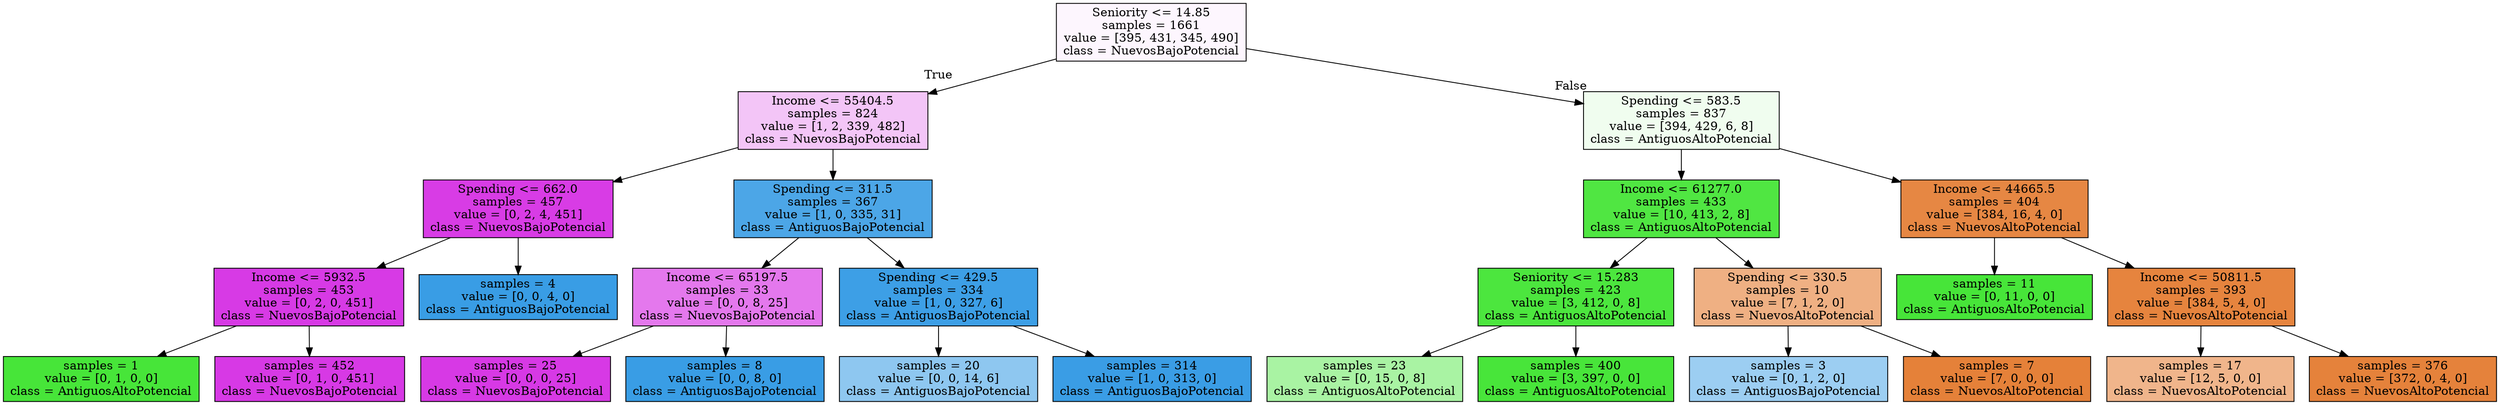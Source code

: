digraph Tree {
node [shape=box, style="filled", color="black"] ;
0 [label="Seniority <= 14.85\nsamples = 1661\nvalue = [395, 431, 345, 490]\nclass = NuevosBajoPotencial", fillcolor="#fdf6fe"] ;
1 [label="Income <= 55404.5\nsamples = 824\nvalue = [1, 2, 339, 482]\nclass = NuevosBajoPotencial", fillcolor="#f3c5f7"] ;
0 -> 1 [labeldistance=2.5, labelangle=45, headlabel="True"] ;
2 [label="Spending <= 662.0\nsamples = 457\nvalue = [0, 2, 4, 451]\nclass = NuevosBajoPotencial", fillcolor="#d83ce5"] ;
1 -> 2 ;
3 [label="Income <= 5932.5\nsamples = 453\nvalue = [0, 2, 0, 451]\nclass = NuevosBajoPotencial", fillcolor="#d73ae5"] ;
2 -> 3 ;
4 [label="samples = 1\nvalue = [0, 1, 0, 0]\nclass = AntiguosAltoPotencial", fillcolor="#47e539"] ;
3 -> 4 ;
5 [label="samples = 452\nvalue = [0, 1, 0, 451]\nclass = NuevosBajoPotencial", fillcolor="#d739e5"] ;
3 -> 5 ;
6 [label="samples = 4\nvalue = [0, 0, 4, 0]\nclass = AntiguosBajoPotencial", fillcolor="#399de5"] ;
2 -> 6 ;
7 [label="Spending <= 311.5\nsamples = 367\nvalue = [1, 0, 335, 31]\nclass = AntiguosBajoPotencial", fillcolor="#4ca6e7"] ;
1 -> 7 ;
8 [label="Income <= 65197.5\nsamples = 33\nvalue = [0, 0, 8, 25]\nclass = NuevosBajoPotencial", fillcolor="#e478ed"] ;
7 -> 8 ;
9 [label="samples = 25\nvalue = [0, 0, 0, 25]\nclass = NuevosBajoPotencial", fillcolor="#d739e5"] ;
8 -> 9 ;
10 [label="samples = 8\nvalue = [0, 0, 8, 0]\nclass = AntiguosBajoPotencial", fillcolor="#399de5"] ;
8 -> 10 ;
11 [label="Spending <= 429.5\nsamples = 334\nvalue = [1, 0, 327, 6]\nclass = AntiguosBajoPotencial", fillcolor="#3d9fe6"] ;
7 -> 11 ;
12 [label="samples = 20\nvalue = [0, 0, 14, 6]\nclass = AntiguosBajoPotencial", fillcolor="#8ec7f0"] ;
11 -> 12 ;
13 [label="samples = 314\nvalue = [1, 0, 313, 0]\nclass = AntiguosBajoPotencial", fillcolor="#3a9de5"] ;
11 -> 13 ;
14 [label="Spending <= 583.5\nsamples = 837\nvalue = [394, 429, 6, 8]\nclass = AntiguosAltoPotencial", fillcolor="#f0fdef"] ;
0 -> 14 [labeldistance=2.5, labelangle=-45, headlabel="False"] ;
15 [label="Income <= 61277.0\nsamples = 433\nvalue = [10, 413, 2, 8]\nclass = AntiguosAltoPotencial", fillcolor="#50e642"] ;
14 -> 15 ;
16 [label="Seniority <= 15.283\nsamples = 423\nvalue = [3, 412, 0, 8]\nclass = AntiguosAltoPotencial", fillcolor="#4ce63e"] ;
15 -> 16 ;
17 [label="samples = 23\nvalue = [0, 15, 0, 8]\nclass = AntiguosAltoPotencial", fillcolor="#a9f3a3"] ;
16 -> 17 ;
18 [label="samples = 400\nvalue = [3, 397, 0, 0]\nclass = AntiguosAltoPotencial", fillcolor="#48e53a"] ;
16 -> 18 ;
19 [label="Spending <= 330.5\nsamples = 10\nvalue = [7, 1, 2, 0]\nclass = NuevosAltoPotencial", fillcolor="#efb083"] ;
15 -> 19 ;
20 [label="samples = 3\nvalue = [0, 1, 2, 0]\nclass = AntiguosBajoPotencial", fillcolor="#9ccef2"] ;
19 -> 20 ;
21 [label="samples = 7\nvalue = [7, 0, 0, 0]\nclass = NuevosAltoPotencial", fillcolor="#e58139"] ;
19 -> 21 ;
22 [label="Income <= 44665.5\nsamples = 404\nvalue = [384, 16, 4, 0]\nclass = NuevosAltoPotencial", fillcolor="#e68743"] ;
14 -> 22 ;
23 [label="samples = 11\nvalue = [0, 11, 0, 0]\nclass = AntiguosAltoPotencial", fillcolor="#47e539"] ;
22 -> 23 ;
24 [label="Income <= 50811.5\nsamples = 393\nvalue = [384, 5, 4, 0]\nclass = NuevosAltoPotencial", fillcolor="#e6843e"] ;
22 -> 24 ;
25 [label="samples = 17\nvalue = [12, 5, 0, 0]\nclass = NuevosAltoPotencial", fillcolor="#f0b58b"] ;
24 -> 25 ;
26 [label="samples = 376\nvalue = [372, 0, 4, 0]\nclass = NuevosAltoPotencial", fillcolor="#e5823b"] ;
24 -> 26 ;
}